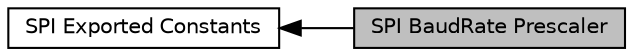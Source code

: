 digraph "SPI BaudRate Prescaler"
{
  edge [fontname="Helvetica",fontsize="10",labelfontname="Helvetica",labelfontsize="10"];
  node [fontname="Helvetica",fontsize="10",shape=box];
  rankdir=LR;
  Node2 [label="SPI Exported Constants",height=0.2,width=0.4,color="black", fillcolor="white", style="filled",URL="$group___s_p_i___exported___constants.html",tooltip=" "];
  Node1 [label="SPI BaudRate Prescaler",height=0.2,width=0.4,color="black", fillcolor="grey75", style="filled", fontcolor="black",tooltip=" "];
  Node2->Node1 [shape=plaintext, dir="back", style="solid"];
}
